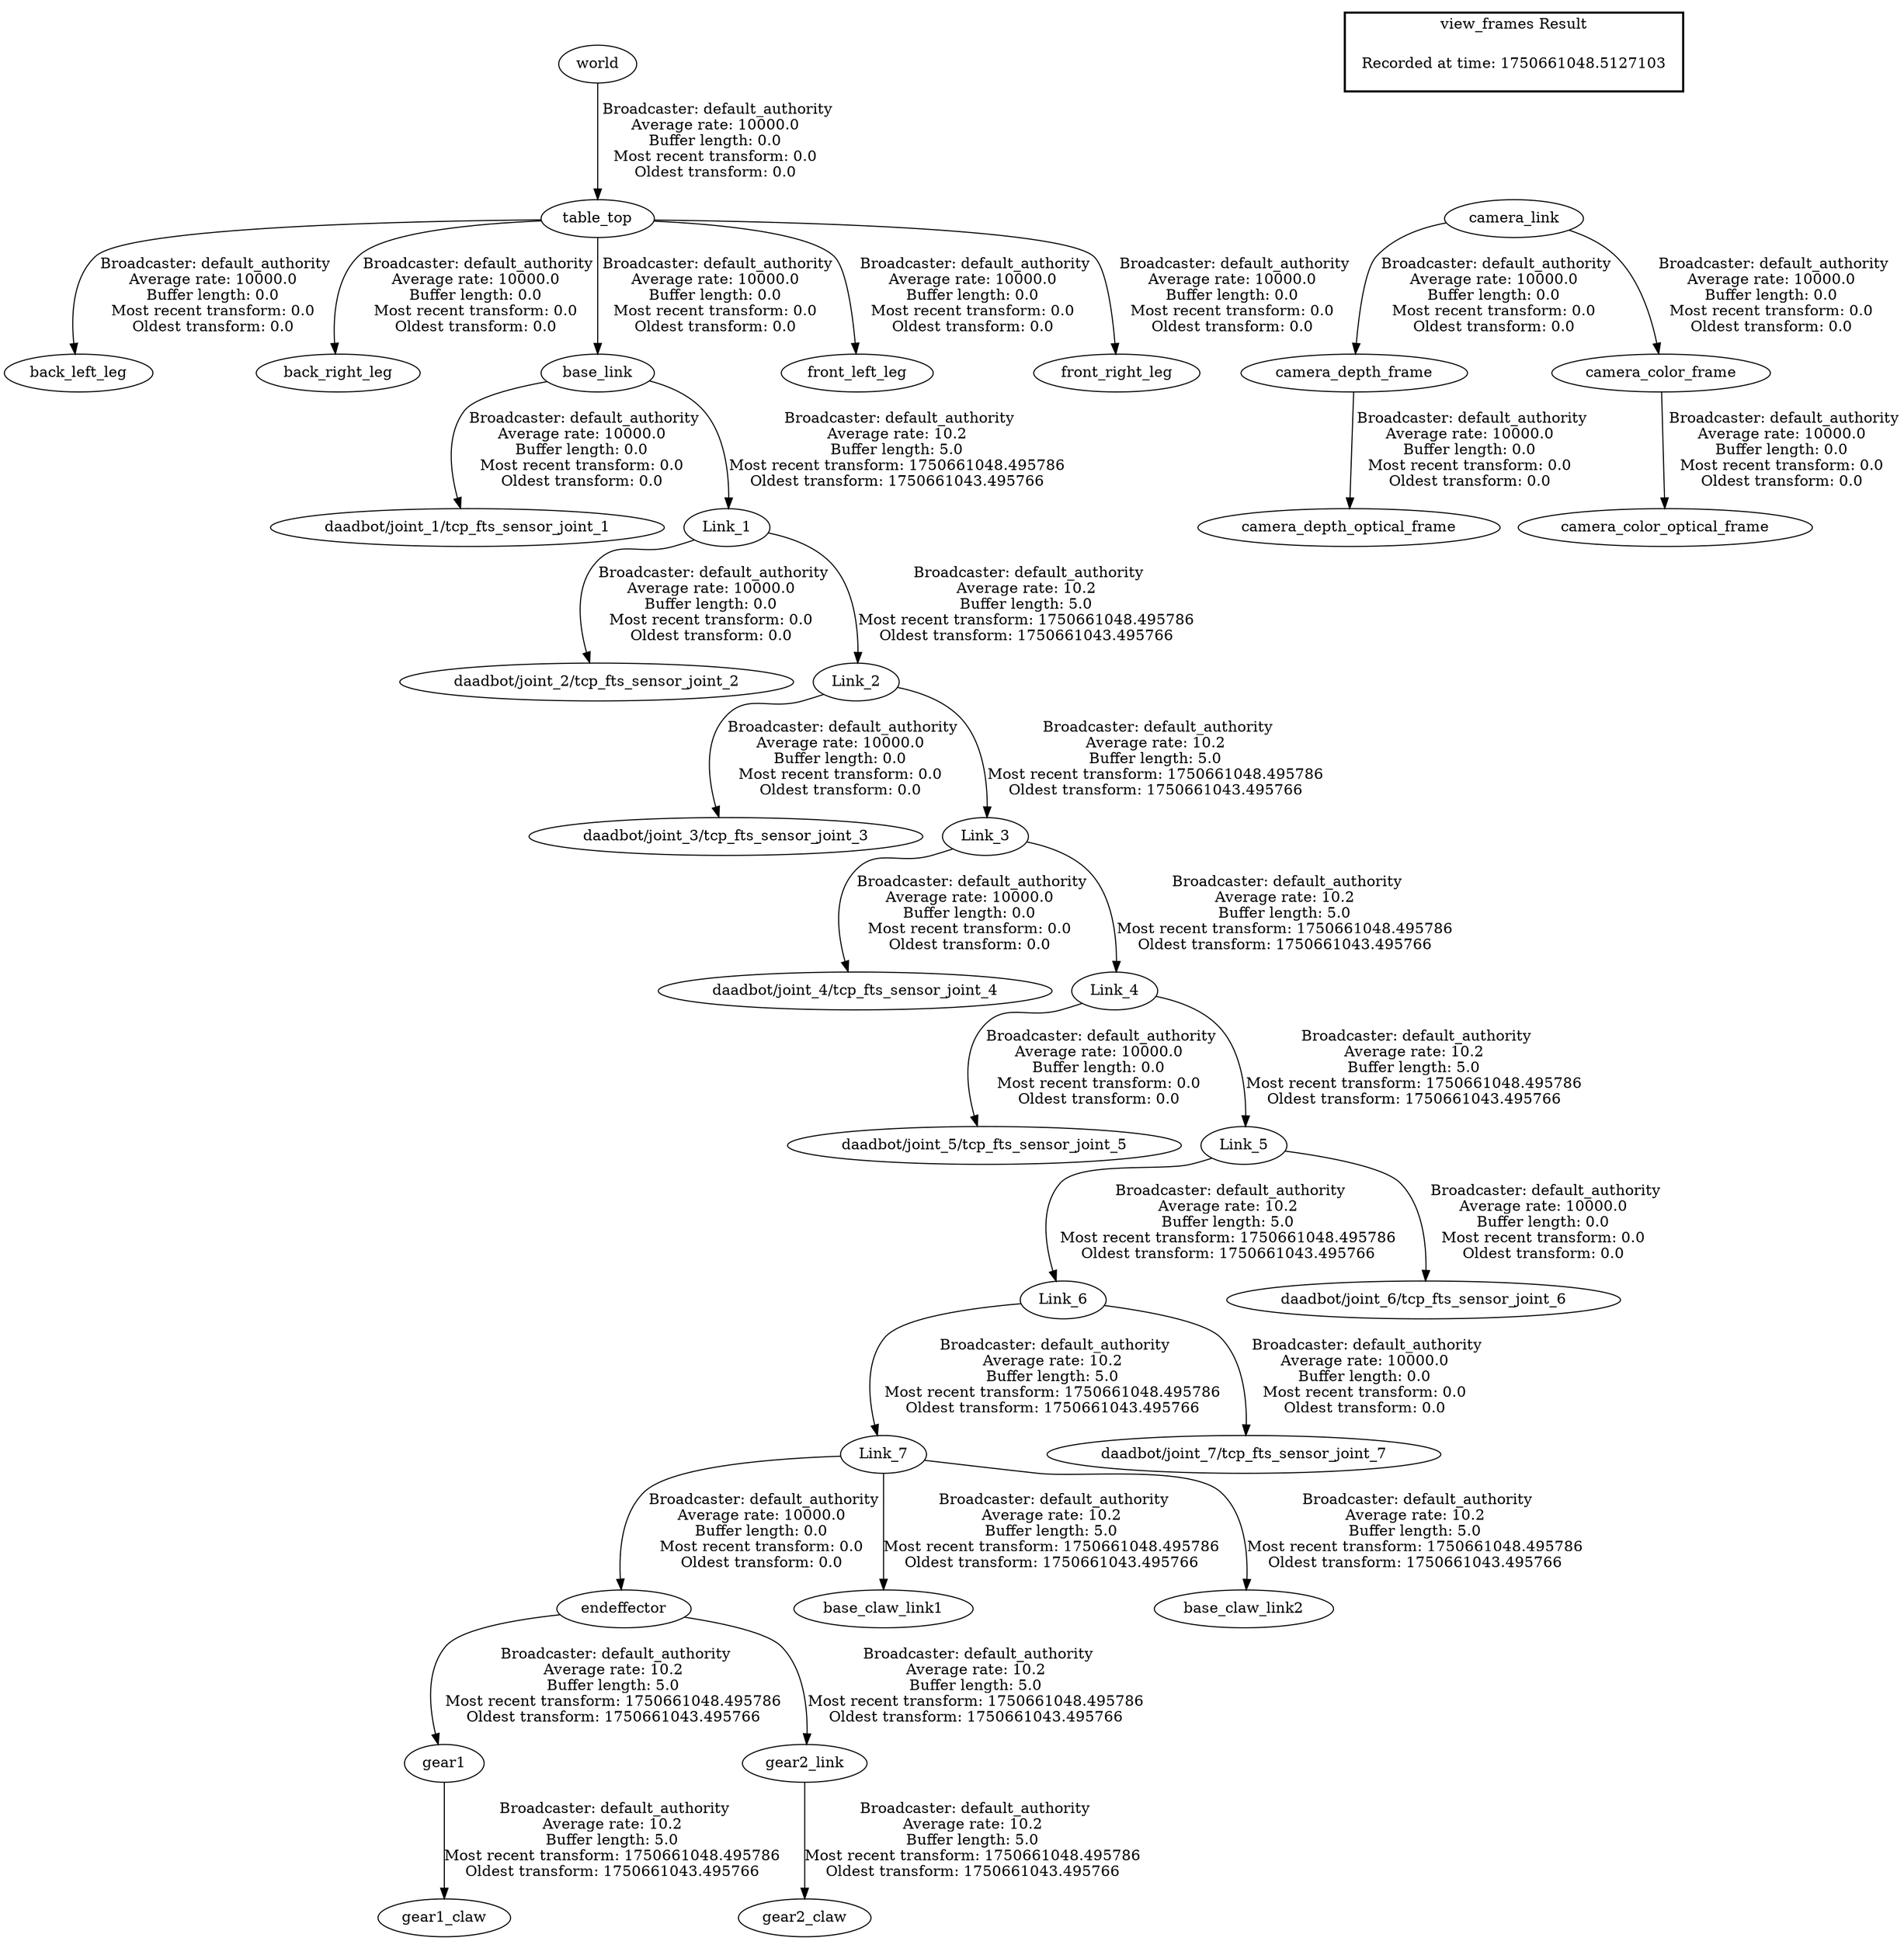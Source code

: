digraph G {
"table_top" -> "back_left_leg"[label=" Broadcaster: default_authority\nAverage rate: 10000.0\nBuffer length: 0.0\nMost recent transform: 0.0\nOldest transform: 0.0\n"];
"world" -> "table_top"[label=" Broadcaster: default_authority\nAverage rate: 10000.0\nBuffer length: 0.0\nMost recent transform: 0.0\nOldest transform: 0.0\n"];
"table_top" -> "back_right_leg"[label=" Broadcaster: default_authority\nAverage rate: 10000.0\nBuffer length: 0.0\nMost recent transform: 0.0\nOldest transform: 0.0\n"];
"table_top" -> "base_link"[label=" Broadcaster: default_authority\nAverage rate: 10000.0\nBuffer length: 0.0\nMost recent transform: 0.0\nOldest transform: 0.0\n"];
"Link_7" -> "endeffector"[label=" Broadcaster: default_authority\nAverage rate: 10000.0\nBuffer length: 0.0\nMost recent transform: 0.0\nOldest transform: 0.0\n"];
"Link_6" -> "Link_7"[label=" Broadcaster: default_authority\nAverage rate: 10.2\nBuffer length: 5.0\nMost recent transform: 1750661048.495786\nOldest transform: 1750661043.495766\n"];
"table_top" -> "front_left_leg"[label=" Broadcaster: default_authority\nAverage rate: 10000.0\nBuffer length: 0.0\nMost recent transform: 0.0\nOldest transform: 0.0\n"];
"table_top" -> "front_right_leg"[label=" Broadcaster: default_authority\nAverage rate: 10000.0\nBuffer length: 0.0\nMost recent transform: 0.0\nOldest transform: 0.0\n"];
"base_link" -> "daadbot/joint_1/tcp_fts_sensor_joint_1"[label=" Broadcaster: default_authority\nAverage rate: 10000.0\nBuffer length: 0.0\nMost recent transform: 0.0\nOldest transform: 0.0\n"];
"Link_1" -> "daadbot/joint_2/tcp_fts_sensor_joint_2"[label=" Broadcaster: default_authority\nAverage rate: 10000.0\nBuffer length: 0.0\nMost recent transform: 0.0\nOldest transform: 0.0\n"];
"base_link" -> "Link_1"[label=" Broadcaster: default_authority\nAverage rate: 10.2\nBuffer length: 5.0\nMost recent transform: 1750661048.495786\nOldest transform: 1750661043.495766\n"];
"Link_2" -> "daadbot/joint_3/tcp_fts_sensor_joint_3"[label=" Broadcaster: default_authority\nAverage rate: 10000.0\nBuffer length: 0.0\nMost recent transform: 0.0\nOldest transform: 0.0\n"];
"Link_1" -> "Link_2"[label=" Broadcaster: default_authority\nAverage rate: 10.2\nBuffer length: 5.0\nMost recent transform: 1750661048.495786\nOldest transform: 1750661043.495766\n"];
"Link_3" -> "daadbot/joint_4/tcp_fts_sensor_joint_4"[label=" Broadcaster: default_authority\nAverage rate: 10000.0\nBuffer length: 0.0\nMost recent transform: 0.0\nOldest transform: 0.0\n"];
"Link_2" -> "Link_3"[label=" Broadcaster: default_authority\nAverage rate: 10.2\nBuffer length: 5.0\nMost recent transform: 1750661048.495786\nOldest transform: 1750661043.495766\n"];
"Link_4" -> "daadbot/joint_5/tcp_fts_sensor_joint_5"[label=" Broadcaster: default_authority\nAverage rate: 10000.0\nBuffer length: 0.0\nMost recent transform: 0.0\nOldest transform: 0.0\n"];
"Link_3" -> "Link_4"[label=" Broadcaster: default_authority\nAverage rate: 10.2\nBuffer length: 5.0\nMost recent transform: 1750661048.495786\nOldest transform: 1750661043.495766\n"];
"Link_5" -> "daadbot/joint_6/tcp_fts_sensor_joint_6"[label=" Broadcaster: default_authority\nAverage rate: 10000.0\nBuffer length: 0.0\nMost recent transform: 0.0\nOldest transform: 0.0\n"];
"Link_4" -> "Link_5"[label=" Broadcaster: default_authority\nAverage rate: 10.2\nBuffer length: 5.0\nMost recent transform: 1750661048.495786\nOldest transform: 1750661043.495766\n"];
"Link_6" -> "daadbot/joint_7/tcp_fts_sensor_joint_7"[label=" Broadcaster: default_authority\nAverage rate: 10000.0\nBuffer length: 0.0\nMost recent transform: 0.0\nOldest transform: 0.0\n"];
"Link_5" -> "Link_6"[label=" Broadcaster: default_authority\nAverage rate: 10.2\nBuffer length: 5.0\nMost recent transform: 1750661048.495786\nOldest transform: 1750661043.495766\n"];
"camera_link" -> "camera_depth_frame"[label=" Broadcaster: default_authority\nAverage rate: 10000.0\nBuffer length: 0.0\nMost recent transform: 0.0\nOldest transform: 0.0\n"];
"camera_depth_frame" -> "camera_depth_optical_frame"[label=" Broadcaster: default_authority\nAverage rate: 10000.0\nBuffer length: 0.0\nMost recent transform: 0.0\nOldest transform: 0.0\n"];
"camera_link" -> "camera_color_frame"[label=" Broadcaster: default_authority\nAverage rate: 10000.0\nBuffer length: 0.0\nMost recent transform: 0.0\nOldest transform: 0.0\n"];
"camera_color_frame" -> "camera_color_optical_frame"[label=" Broadcaster: default_authority\nAverage rate: 10000.0\nBuffer length: 0.0\nMost recent transform: 0.0\nOldest transform: 0.0\n"];
"Link_7" -> "base_claw_link1"[label=" Broadcaster: default_authority\nAverage rate: 10.2\nBuffer length: 5.0\nMost recent transform: 1750661048.495786\nOldest transform: 1750661043.495766\n"];
"Link_7" -> "base_claw_link2"[label=" Broadcaster: default_authority\nAverage rate: 10.2\nBuffer length: 5.0\nMost recent transform: 1750661048.495786\nOldest transform: 1750661043.495766\n"];
"gear1" -> "gear1_claw"[label=" Broadcaster: default_authority\nAverage rate: 10.2\nBuffer length: 5.0\nMost recent transform: 1750661048.495786\nOldest transform: 1750661043.495766\n"];
"endeffector" -> "gear1"[label=" Broadcaster: default_authority\nAverage rate: 10.2\nBuffer length: 5.0\nMost recent transform: 1750661048.495786\nOldest transform: 1750661043.495766\n"];
"gear2_link" -> "gear2_claw"[label=" Broadcaster: default_authority\nAverage rate: 10.2\nBuffer length: 5.0\nMost recent transform: 1750661048.495786\nOldest transform: 1750661043.495766\n"];
"endeffector" -> "gear2_link"[label=" Broadcaster: default_authority\nAverage rate: 10.2\nBuffer length: 5.0\nMost recent transform: 1750661048.495786\nOldest transform: 1750661043.495766\n"];
edge [style=invis];
 subgraph cluster_legend { style=bold; color=black; label ="view_frames Result";
"Recorded at time: 1750661048.5127103"[ shape=plaintext ] ;
}->"camera_link";
}